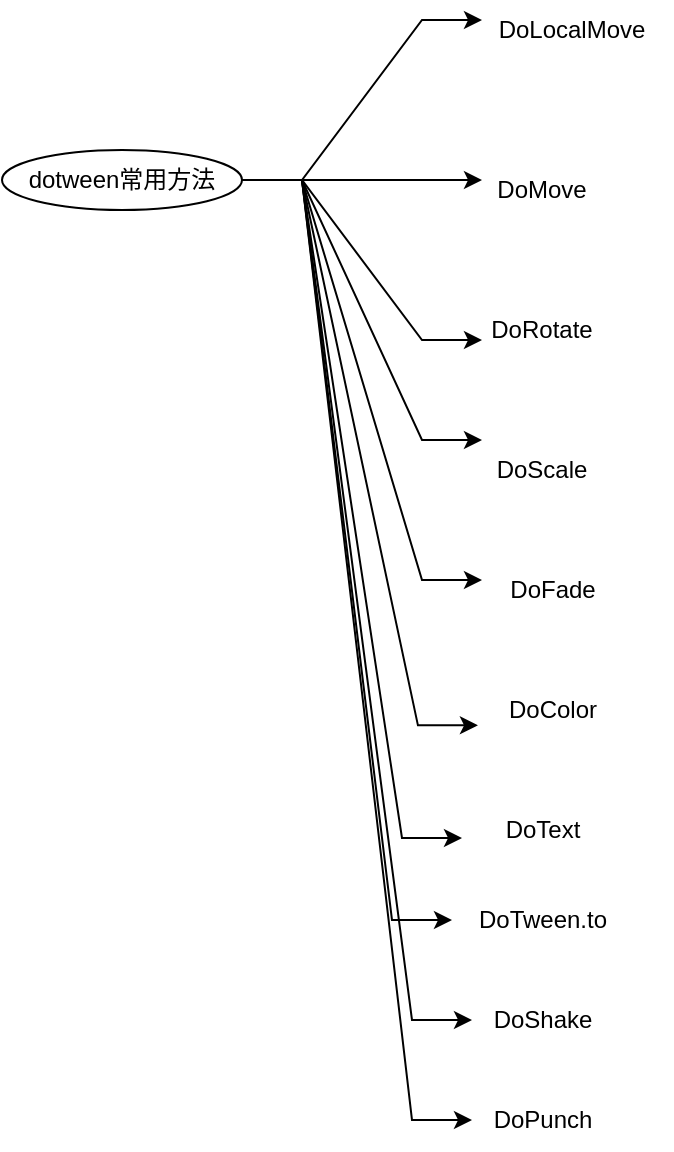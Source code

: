 <mxfile version="21.1.1" type="github">
  <diagram name="第 1 页" id="U64rioDHdDpyl7Hwh31x">
    <mxGraphModel dx="995" dy="742" grid="1" gridSize="10" guides="1" tooltips="1" connect="1" arrows="1" fold="1" page="1" pageScale="1" pageWidth="827" pageHeight="1169" math="0" shadow="0">
      <root>
        <mxCell id="0" />
        <mxCell id="1" parent="0" />
        <mxCell id="Z0fFfWxA3zU3zkB4kXA6-3" style="rounded=0;orthogonalLoop=1;jettySize=auto;html=1;edgeStyle=entityRelationEdgeStyle;" parent="1" source="Z0fFfWxA3zU3zkB4kXA6-1" edge="1">
          <mxGeometry relative="1" as="geometry">
            <mxPoint x="310" y="190" as="targetPoint" />
          </mxGeometry>
        </mxCell>
        <mxCell id="Z0fFfWxA3zU3zkB4kXA6-9" style="rounded=0;orthogonalLoop=1;jettySize=auto;html=1;edgeStyle=elbowEdgeStyle;" parent="1" source="Z0fFfWxA3zU3zkB4kXA6-1" edge="1">
          <mxGeometry relative="1" as="geometry">
            <mxPoint x="310" y="270" as="targetPoint" />
          </mxGeometry>
        </mxCell>
        <mxCell id="Z0fFfWxA3zU3zkB4kXA6-10" style="rounded=0;orthogonalLoop=1;jettySize=auto;html=1;edgeStyle=entityRelationEdgeStyle;" parent="1" source="Z0fFfWxA3zU3zkB4kXA6-1" edge="1">
          <mxGeometry relative="1" as="geometry">
            <mxPoint x="310" y="350" as="targetPoint" />
          </mxGeometry>
        </mxCell>
        <mxCell id="Z0fFfWxA3zU3zkB4kXA6-17" style="edgeStyle=entityRelationEdgeStyle;rounded=0;orthogonalLoop=1;jettySize=auto;html=1;" parent="1" source="Z0fFfWxA3zU3zkB4kXA6-1" edge="1">
          <mxGeometry relative="1" as="geometry">
            <mxPoint x="310" y="400" as="targetPoint" />
          </mxGeometry>
        </mxCell>
        <mxCell id="NKzTus-ImZsgsh1a2FHE-1" style="edgeStyle=entityRelationEdgeStyle;rounded=0;orthogonalLoop=1;jettySize=auto;html=1;" edge="1" parent="1" source="Z0fFfWxA3zU3zkB4kXA6-1">
          <mxGeometry relative="1" as="geometry">
            <mxPoint x="310" y="470" as="targetPoint" />
          </mxGeometry>
        </mxCell>
        <mxCell id="NKzTus-ImZsgsh1a2FHE-9" style="edgeStyle=entityRelationEdgeStyle;rounded=0;orthogonalLoop=1;jettySize=auto;html=1;entryX=-0.029;entryY=0.756;entryDx=0;entryDy=0;entryPerimeter=0;" edge="1" parent="1" source="Z0fFfWxA3zU3zkB4kXA6-1" target="NKzTus-ImZsgsh1a2FHE-4">
          <mxGeometry relative="1" as="geometry" />
        </mxCell>
        <mxCell id="NKzTus-ImZsgsh1a2FHE-10" style="edgeStyle=entityRelationEdgeStyle;rounded=0;orthogonalLoop=1;jettySize=auto;html=1;" edge="1" parent="1" source="Z0fFfWxA3zU3zkB4kXA6-1">
          <mxGeometry relative="1" as="geometry">
            <mxPoint x="300" y="599" as="targetPoint" />
          </mxGeometry>
        </mxCell>
        <mxCell id="NKzTus-ImZsgsh1a2FHE-19" style="edgeStyle=entityRelationEdgeStyle;rounded=0;orthogonalLoop=1;jettySize=auto;html=1;" edge="1" parent="1" source="Z0fFfWxA3zU3zkB4kXA6-1" target="NKzTus-ImZsgsh1a2FHE-16">
          <mxGeometry relative="1" as="geometry" />
        </mxCell>
        <mxCell id="NKzTus-ImZsgsh1a2FHE-21" style="edgeStyle=entityRelationEdgeStyle;rounded=0;orthogonalLoop=1;jettySize=auto;html=1;" edge="1" parent="1" source="Z0fFfWxA3zU3zkB4kXA6-1" target="NKzTus-ImZsgsh1a2FHE-20">
          <mxGeometry relative="1" as="geometry" />
        </mxCell>
        <mxCell id="NKzTus-ImZsgsh1a2FHE-23" style="edgeStyle=entityRelationEdgeStyle;rounded=0;orthogonalLoop=1;jettySize=auto;html=1;" edge="1" parent="1" source="Z0fFfWxA3zU3zkB4kXA6-1" target="NKzTus-ImZsgsh1a2FHE-22">
          <mxGeometry relative="1" as="geometry" />
        </mxCell>
        <mxCell id="Z0fFfWxA3zU3zkB4kXA6-1" value="dotween常用方法" style="ellipse;whiteSpace=wrap;html=1;" parent="1" vertex="1">
          <mxGeometry x="70" y="255" width="120" height="30" as="geometry" />
        </mxCell>
        <mxCell id="Z0fFfWxA3zU3zkB4kXA6-4" value="DoLocalMove" style="text;html=1;strokeColor=none;fillColor=none;align=center;verticalAlign=middle;whiteSpace=wrap;rounded=0;" parent="1" vertex="1">
          <mxGeometry x="305" y="180" width="100" height="30" as="geometry" />
        </mxCell>
        <mxCell id="Z0fFfWxA3zU3zkB4kXA6-5" value="DoMove" style="text;html=1;strokeColor=none;fillColor=none;align=center;verticalAlign=middle;whiteSpace=wrap;rounded=0;" parent="1" vertex="1">
          <mxGeometry x="305" y="260" width="70" height="30" as="geometry" />
        </mxCell>
        <mxCell id="Z0fFfWxA3zU3zkB4kXA6-7" value="DoRotate" style="text;html=1;strokeColor=none;fillColor=none;align=center;verticalAlign=middle;whiteSpace=wrap;rounded=0;" parent="1" vertex="1">
          <mxGeometry x="305" y="330" width="70" height="30" as="geometry" />
        </mxCell>
        <mxCell id="Z0fFfWxA3zU3zkB4kXA6-18" value="DoScale" style="text;html=1;strokeColor=none;fillColor=none;align=center;verticalAlign=middle;whiteSpace=wrap;rounded=0;" parent="1" vertex="1">
          <mxGeometry x="305" y="400" width="70" height="30" as="geometry" />
        </mxCell>
        <mxCell id="NKzTus-ImZsgsh1a2FHE-3" value="DoFade" style="text;html=1;align=center;verticalAlign=middle;resizable=0;points=[];autosize=1;strokeColor=none;fillColor=none;" vertex="1" parent="1">
          <mxGeometry x="310" y="460" width="70" height="30" as="geometry" />
        </mxCell>
        <mxCell id="NKzTus-ImZsgsh1a2FHE-4" value="DoColor" style="text;html=1;align=center;verticalAlign=middle;resizable=0;points=[];autosize=1;strokeColor=none;fillColor=none;" vertex="1" parent="1">
          <mxGeometry x="310" y="520" width="70" height="30" as="geometry" />
        </mxCell>
        <mxCell id="NKzTus-ImZsgsh1a2FHE-6" value="DoText" style="text;html=1;align=center;verticalAlign=middle;resizable=0;points=[];autosize=1;strokeColor=none;fillColor=none;" vertex="1" parent="1">
          <mxGeometry x="310" y="580" width="60" height="30" as="geometry" />
        </mxCell>
        <mxCell id="NKzTus-ImZsgsh1a2FHE-16" value="DoTween.to" style="text;html=1;align=center;verticalAlign=middle;resizable=0;points=[];autosize=1;strokeColor=none;fillColor=none;" vertex="1" parent="1">
          <mxGeometry x="295" y="625" width="90" height="30" as="geometry" />
        </mxCell>
        <mxCell id="NKzTus-ImZsgsh1a2FHE-20" value="DoShake" style="text;html=1;align=center;verticalAlign=middle;resizable=0;points=[];autosize=1;strokeColor=none;fillColor=none;" vertex="1" parent="1">
          <mxGeometry x="305" y="675" width="70" height="30" as="geometry" />
        </mxCell>
        <mxCell id="NKzTus-ImZsgsh1a2FHE-22" value="DoPunch" style="text;html=1;align=center;verticalAlign=middle;resizable=0;points=[];autosize=1;strokeColor=none;fillColor=none;" vertex="1" parent="1">
          <mxGeometry x="305" y="725" width="70" height="30" as="geometry" />
        </mxCell>
      </root>
    </mxGraphModel>
  </diagram>
</mxfile>
